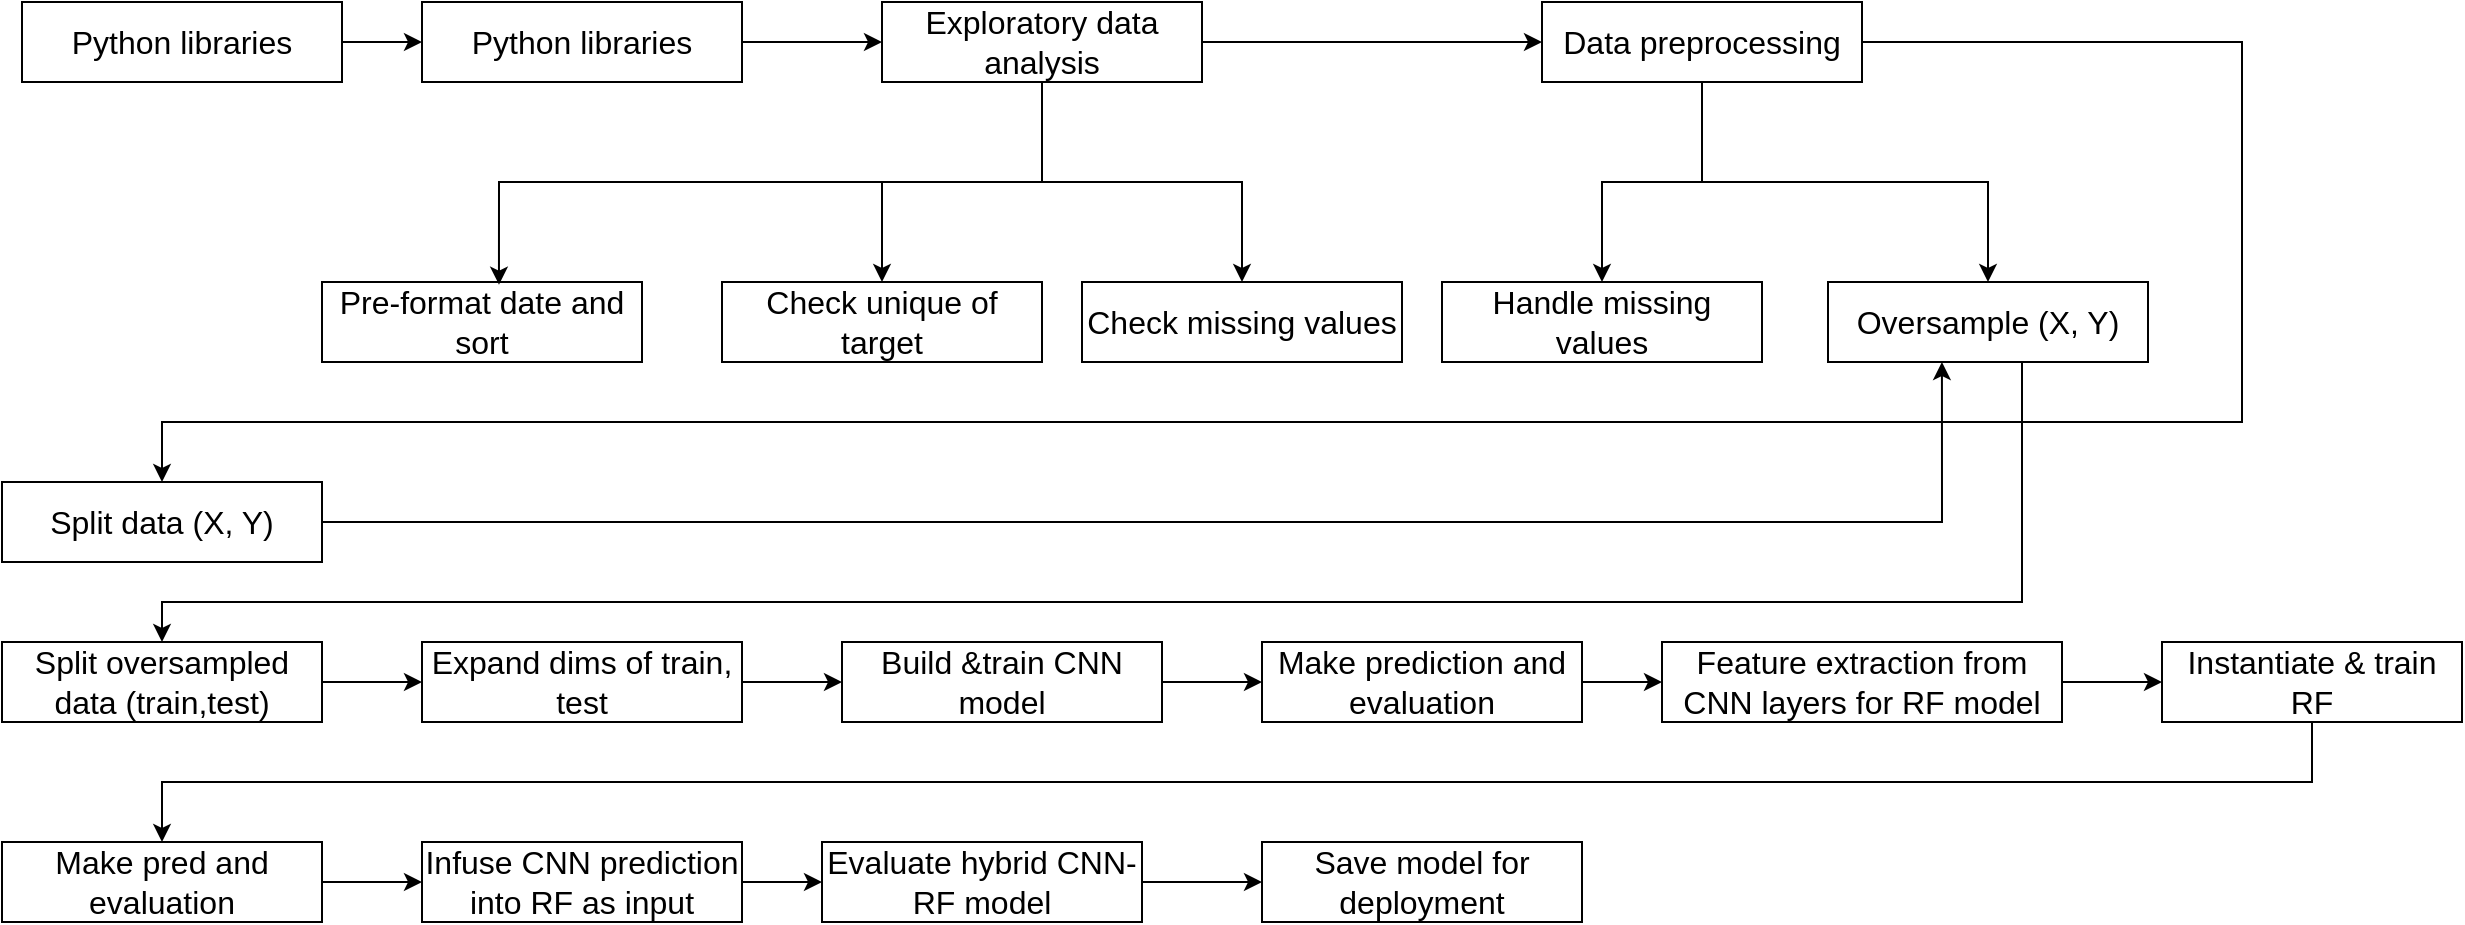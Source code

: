 <mxfile version="22.0.8" type="github" pages="2">
  <diagram name="Page-1" id="74b105a0-9070-1c63-61bc-23e55f88626e">
    <mxGraphModel dx="832" dy="507" grid="1" gridSize="10" guides="1" tooltips="1" connect="1" arrows="1" fold="1" page="1" pageScale="1.5" pageWidth="1654" pageHeight="1169" background="none" math="0" shadow="0">
      <root>
        <mxCell id="0" style=";html=1;" />
        <mxCell id="1" style=";html=1;" parent="0" />
        <mxCell id="ezQpKwWz8Qu0smY6V-m6-9" style="edgeStyle=orthogonalEdgeStyle;rounded=0;orthogonalLoop=1;jettySize=auto;html=1;entryX=0;entryY=0.5;entryDx=0;entryDy=0;" parent="1" source="ezQpKwWz8Qu0smY6V-m6-4" target="ezQpKwWz8Qu0smY6V-m6-8" edge="1">
          <mxGeometry relative="1" as="geometry" />
        </mxCell>
        <mxCell id="ezQpKwWz8Qu0smY6V-m6-4" value="&lt;font style=&quot;font-size: 16px;&quot;&gt;Python libraries&lt;/font&gt;" style="rounded=0;whiteSpace=wrap;html=1;" parent="1" vertex="1">
          <mxGeometry x="100" y="100" width="160" height="40" as="geometry" />
        </mxCell>
        <mxCell id="ezQpKwWz8Qu0smY6V-m6-11" style="edgeStyle=orthogonalEdgeStyle;rounded=0;orthogonalLoop=1;jettySize=auto;html=1;entryX=0;entryY=0.5;entryDx=0;entryDy=0;" parent="1" source="ezQpKwWz8Qu0smY6V-m6-8" target="ezQpKwWz8Qu0smY6V-m6-10" edge="1">
          <mxGeometry relative="1" as="geometry" />
        </mxCell>
        <mxCell id="ezQpKwWz8Qu0smY6V-m6-8" value="&lt;font style=&quot;font-size: 16px;&quot;&gt;Python libraries&lt;/font&gt;" style="rounded=0;whiteSpace=wrap;html=1;" parent="1" vertex="1">
          <mxGeometry x="300" y="100" width="160" height="40" as="geometry" />
        </mxCell>
        <mxCell id="ezQpKwWz8Qu0smY6V-m6-13" style="edgeStyle=orthogonalEdgeStyle;rounded=0;orthogonalLoop=1;jettySize=auto;html=1;entryX=0;entryY=0.5;entryDx=0;entryDy=0;" parent="1" source="ezQpKwWz8Qu0smY6V-m6-10" target="ezQpKwWz8Qu0smY6V-m6-12" edge="1">
          <mxGeometry relative="1" as="geometry" />
        </mxCell>
        <mxCell id="ezQpKwWz8Qu0smY6V-m6-37" style="edgeStyle=orthogonalEdgeStyle;rounded=0;orthogonalLoop=1;jettySize=auto;html=1;entryX=0.5;entryY=0;entryDx=0;entryDy=0;" parent="1" source="ezQpKwWz8Qu0smY6V-m6-10" target="ezQpKwWz8Qu0smY6V-m6-20" edge="1">
          <mxGeometry relative="1" as="geometry" />
        </mxCell>
        <mxCell id="ezQpKwWz8Qu0smY6V-m6-38" style="edgeStyle=orthogonalEdgeStyle;rounded=0;orthogonalLoop=1;jettySize=auto;html=1;exitX=0.5;exitY=1;exitDx=0;exitDy=0;" parent="1" source="ezQpKwWz8Qu0smY6V-m6-10" target="ezQpKwWz8Qu0smY6V-m6-21" edge="1">
          <mxGeometry relative="1" as="geometry" />
        </mxCell>
        <mxCell id="ezQpKwWz8Qu0smY6V-m6-10" value="&lt;font style=&quot;font-size: 16px;&quot;&gt;Exploratory data analysis&lt;/font&gt;" style="rounded=0;whiteSpace=wrap;html=1;" parent="1" vertex="1">
          <mxGeometry x="530" y="100" width="160" height="40" as="geometry" />
        </mxCell>
        <mxCell id="ezQpKwWz8Qu0smY6V-m6-30" value="" style="edgeStyle=orthogonalEdgeStyle;rounded=0;orthogonalLoop=1;jettySize=auto;html=1;" parent="1" source="ezQpKwWz8Qu0smY6V-m6-12" target="ezQpKwWz8Qu0smY6V-m6-14" edge="1">
          <mxGeometry relative="1" as="geometry" />
        </mxCell>
        <mxCell id="ezQpKwWz8Qu0smY6V-m6-35" style="edgeStyle=orthogonalEdgeStyle;rounded=0;orthogonalLoop=1;jettySize=auto;html=1;exitX=0.5;exitY=1;exitDx=0;exitDy=0;" parent="1" source="ezQpKwWz8Qu0smY6V-m6-12" target="ezQpKwWz8Qu0smY6V-m6-15" edge="1">
          <mxGeometry relative="1" as="geometry" />
        </mxCell>
        <mxCell id="ezQpKwWz8Qu0smY6V-m6-55" style="edgeStyle=orthogonalEdgeStyle;rounded=0;orthogonalLoop=1;jettySize=auto;html=1;entryX=0.5;entryY=0;entryDx=0;entryDy=0;" parent="1" source="ezQpKwWz8Qu0smY6V-m6-12" target="ezQpKwWz8Qu0smY6V-m6-40" edge="1">
          <mxGeometry relative="1" as="geometry">
            <Array as="points">
              <mxPoint x="1210" y="120" />
              <mxPoint x="1210" y="310" />
              <mxPoint x="170" y="310" />
            </Array>
          </mxGeometry>
        </mxCell>
        <mxCell id="ezQpKwWz8Qu0smY6V-m6-12" value="&lt;font style=&quot;font-size: 16px;&quot;&gt;Data preprocessing&lt;/font&gt;" style="rounded=0;whiteSpace=wrap;html=1;" parent="1" vertex="1">
          <mxGeometry x="860" y="100" width="160" height="40" as="geometry" />
        </mxCell>
        <mxCell id="ezQpKwWz8Qu0smY6V-m6-14" value="&lt;font style=&quot;font-size: 16px;&quot;&gt;Handle missing values&lt;/font&gt;" style="rounded=0;whiteSpace=wrap;html=1;" parent="1" vertex="1">
          <mxGeometry x="810" y="240" width="160" height="40" as="geometry" />
        </mxCell>
        <mxCell id="ezQpKwWz8Qu0smY6V-m6-56" style="edgeStyle=orthogonalEdgeStyle;rounded=0;orthogonalLoop=1;jettySize=auto;html=1;" parent="1" source="ezQpKwWz8Qu0smY6V-m6-15" target="ezQpKwWz8Qu0smY6V-m6-41" edge="1">
          <mxGeometry relative="1" as="geometry">
            <Array as="points">
              <mxPoint x="1100" y="400" />
              <mxPoint x="170" y="400" />
            </Array>
          </mxGeometry>
        </mxCell>
        <mxCell id="ezQpKwWz8Qu0smY6V-m6-15" value="&lt;font style=&quot;font-size: 16px;&quot;&gt;Oversample (X, Y)&lt;/font&gt;" style="rounded=0;whiteSpace=wrap;html=1;" parent="1" vertex="1">
          <mxGeometry x="1003" y="240" width="160" height="40" as="geometry" />
        </mxCell>
        <mxCell id="ezQpKwWz8Qu0smY6V-m6-19" value="&lt;span style=&quot;font-size: 16px;&quot;&gt;Pre-format date and sort&lt;/span&gt;" style="rounded=0;whiteSpace=wrap;html=1;" parent="1" vertex="1">
          <mxGeometry x="250" y="240" width="160" height="40" as="geometry" />
        </mxCell>
        <mxCell id="ezQpKwWz8Qu0smY6V-m6-20" value="&lt;span style=&quot;font-size: 16px;&quot;&gt;Check unique of target&lt;/span&gt;" style="rounded=0;whiteSpace=wrap;html=1;" parent="1" vertex="1">
          <mxGeometry x="450" y="240" width="160" height="40" as="geometry" />
        </mxCell>
        <mxCell id="ezQpKwWz8Qu0smY6V-m6-21" value="&lt;span style=&quot;font-size: 16px;&quot;&gt;Check missing values&lt;/span&gt;" style="rounded=0;whiteSpace=wrap;html=1;" parent="1" vertex="1">
          <mxGeometry x="630" y="240" width="160" height="40" as="geometry" />
        </mxCell>
        <mxCell id="ezQpKwWz8Qu0smY6V-m6-39" style="edgeStyle=orthogonalEdgeStyle;rounded=0;orthogonalLoop=1;jettySize=auto;html=1;exitX=0.5;exitY=1;exitDx=0;exitDy=0;entryX=0.553;entryY=0.033;entryDx=0;entryDy=0;entryPerimeter=0;" parent="1" source="ezQpKwWz8Qu0smY6V-m6-10" target="ezQpKwWz8Qu0smY6V-m6-19" edge="1">
          <mxGeometry relative="1" as="geometry" />
        </mxCell>
        <mxCell id="ezQpKwWz8Qu0smY6V-m6-40" value="&lt;span style=&quot;font-size: 16px;&quot;&gt;Split data (X, Y)&lt;/span&gt;" style="rounded=0;whiteSpace=wrap;html=1;" parent="1" vertex="1">
          <mxGeometry x="90" y="340" width="160" height="40" as="geometry" />
        </mxCell>
        <mxCell id="ezQpKwWz8Qu0smY6V-m6-58" style="edgeStyle=orthogonalEdgeStyle;rounded=0;orthogonalLoop=1;jettySize=auto;html=1;entryX=0;entryY=0.5;entryDx=0;entryDy=0;" parent="1" source="ezQpKwWz8Qu0smY6V-m6-41" target="ezQpKwWz8Qu0smY6V-m6-42" edge="1">
          <mxGeometry relative="1" as="geometry" />
        </mxCell>
        <mxCell id="ezQpKwWz8Qu0smY6V-m6-41" value="&lt;span style=&quot;font-size: 16px;&quot;&gt;Split oversampled data (train,test)&lt;/span&gt;" style="rounded=0;whiteSpace=wrap;html=1;" parent="1" vertex="1">
          <mxGeometry x="90" y="420" width="160" height="40" as="geometry" />
        </mxCell>
        <mxCell id="ezQpKwWz8Qu0smY6V-m6-60" value="" style="edgeStyle=orthogonalEdgeStyle;rounded=0;orthogonalLoop=1;jettySize=auto;html=1;" parent="1" source="ezQpKwWz8Qu0smY6V-m6-42" target="ezQpKwWz8Qu0smY6V-m6-43" edge="1">
          <mxGeometry relative="1" as="geometry" />
        </mxCell>
        <mxCell id="ezQpKwWz8Qu0smY6V-m6-42" value="&lt;span style=&quot;font-size: 16px;&quot;&gt;Expand dims of train, test&lt;/span&gt;" style="rounded=0;whiteSpace=wrap;html=1;" parent="1" vertex="1">
          <mxGeometry x="300" y="420" width="160" height="40" as="geometry" />
        </mxCell>
        <mxCell id="ezQpKwWz8Qu0smY6V-m6-61" value="" style="edgeStyle=orthogonalEdgeStyle;rounded=0;orthogonalLoop=1;jettySize=auto;html=1;" parent="1" source="ezQpKwWz8Qu0smY6V-m6-43" target="ezQpKwWz8Qu0smY6V-m6-44" edge="1">
          <mxGeometry relative="1" as="geometry" />
        </mxCell>
        <mxCell id="ezQpKwWz8Qu0smY6V-m6-43" value="&lt;span style=&quot;font-size: 16px;&quot;&gt;Build &amp;amp;train CNN model&lt;/span&gt;" style="rounded=0;whiteSpace=wrap;html=1;" parent="1" vertex="1">
          <mxGeometry x="510" y="420" width="160" height="40" as="geometry" />
        </mxCell>
        <mxCell id="ezQpKwWz8Qu0smY6V-m6-62" value="" style="edgeStyle=orthogonalEdgeStyle;rounded=0;orthogonalLoop=1;jettySize=auto;html=1;" parent="1" source="ezQpKwWz8Qu0smY6V-m6-44" target="ezQpKwWz8Qu0smY6V-m6-45" edge="1">
          <mxGeometry relative="1" as="geometry" />
        </mxCell>
        <mxCell id="ezQpKwWz8Qu0smY6V-m6-44" value="&lt;span style=&quot;font-size: 16px;&quot;&gt;Make prediction and evaluation&lt;/span&gt;" style="rounded=0;whiteSpace=wrap;html=1;" parent="1" vertex="1">
          <mxGeometry x="720" y="420" width="160" height="40" as="geometry" />
        </mxCell>
        <mxCell id="ezQpKwWz8Qu0smY6V-m6-63" style="edgeStyle=orthogonalEdgeStyle;rounded=0;orthogonalLoop=1;jettySize=auto;html=1;entryX=0.5;entryY=0;entryDx=0;entryDy=0;exitX=0.5;exitY=1;exitDx=0;exitDy=0;" parent="1" source="ezQpKwWz8Qu0smY6V-m6-46" target="ezQpKwWz8Qu0smY6V-m6-47" edge="1">
          <mxGeometry relative="1" as="geometry">
            <Array as="points">
              <mxPoint x="1245" y="490" />
              <mxPoint x="170" y="490" />
            </Array>
          </mxGeometry>
        </mxCell>
        <mxCell id="ezQpKwWz8Qu0smY6V-m6-68" value="" style="edgeStyle=orthogonalEdgeStyle;rounded=0;orthogonalLoop=1;jettySize=auto;html=1;" parent="1" source="ezQpKwWz8Qu0smY6V-m6-45" target="ezQpKwWz8Qu0smY6V-m6-46" edge="1">
          <mxGeometry relative="1" as="geometry" />
        </mxCell>
        <mxCell id="ezQpKwWz8Qu0smY6V-m6-45" value="&lt;span style=&quot;font-size: 16px;&quot;&gt;Feature extraction from CNN layers for RF model&lt;/span&gt;" style="rounded=0;whiteSpace=wrap;html=1;" parent="1" vertex="1">
          <mxGeometry x="920" y="420" width="200" height="40" as="geometry" />
        </mxCell>
        <mxCell id="ezQpKwWz8Qu0smY6V-m6-46" value="&lt;span style=&quot;font-size: 16px;&quot;&gt;Instantiate &amp;amp; train RF&lt;/span&gt;" style="rounded=0;whiteSpace=wrap;html=1;" parent="1" vertex="1">
          <mxGeometry x="1170" y="420" width="150" height="40" as="geometry" />
        </mxCell>
        <mxCell id="ezQpKwWz8Qu0smY6V-m6-64" value="" style="edgeStyle=orthogonalEdgeStyle;rounded=0;orthogonalLoop=1;jettySize=auto;html=1;" parent="1" source="ezQpKwWz8Qu0smY6V-m6-47" target="ezQpKwWz8Qu0smY6V-m6-48" edge="1">
          <mxGeometry relative="1" as="geometry" />
        </mxCell>
        <mxCell id="ezQpKwWz8Qu0smY6V-m6-47" value="&lt;span style=&quot;font-size: 16px;&quot;&gt;Make pred and evaluation&lt;/span&gt;" style="rounded=0;whiteSpace=wrap;html=1;" parent="1" vertex="1">
          <mxGeometry x="90" y="520" width="160" height="40" as="geometry" />
        </mxCell>
        <mxCell id="ezQpKwWz8Qu0smY6V-m6-65" value="" style="edgeStyle=orthogonalEdgeStyle;rounded=0;orthogonalLoop=1;jettySize=auto;html=1;" parent="1" source="ezQpKwWz8Qu0smY6V-m6-48" target="ezQpKwWz8Qu0smY6V-m6-49" edge="1">
          <mxGeometry relative="1" as="geometry" />
        </mxCell>
        <mxCell id="ezQpKwWz8Qu0smY6V-m6-48" value="&lt;span style=&quot;font-size: 16px;&quot;&gt;Infuse CNN prediction into RF as input&lt;/span&gt;" style="rounded=0;whiteSpace=wrap;html=1;" parent="1" vertex="1">
          <mxGeometry x="300" y="520" width="160" height="40" as="geometry" />
        </mxCell>
        <mxCell id="ezQpKwWz8Qu0smY6V-m6-66" value="" style="edgeStyle=orthogonalEdgeStyle;rounded=0;orthogonalLoop=1;jettySize=auto;html=1;" parent="1" source="ezQpKwWz8Qu0smY6V-m6-49" target="ezQpKwWz8Qu0smY6V-m6-50" edge="1">
          <mxGeometry relative="1" as="geometry" />
        </mxCell>
        <mxCell id="ezQpKwWz8Qu0smY6V-m6-49" value="&lt;span style=&quot;font-size: 16px;&quot;&gt;Evaluate hybrid CNN-RF model&lt;/span&gt;" style="rounded=0;whiteSpace=wrap;html=1;" parent="1" vertex="1">
          <mxGeometry x="500" y="520" width="160" height="40" as="geometry" />
        </mxCell>
        <mxCell id="ezQpKwWz8Qu0smY6V-m6-50" value="&lt;span style=&quot;font-size: 16px;&quot;&gt;Save model for deployment&lt;/span&gt;" style="rounded=0;whiteSpace=wrap;html=1;" parent="1" vertex="1">
          <mxGeometry x="720" y="520" width="160" height="40" as="geometry" />
        </mxCell>
        <mxCell id="ezQpKwWz8Qu0smY6V-m6-54" style="edgeStyle=orthogonalEdgeStyle;rounded=0;orthogonalLoop=1;jettySize=auto;html=1;entryX=0.356;entryY=1;entryDx=0;entryDy=0;entryPerimeter=0;" parent="1" source="ezQpKwWz8Qu0smY6V-m6-40" target="ezQpKwWz8Qu0smY6V-m6-15" edge="1">
          <mxGeometry relative="1" as="geometry" />
        </mxCell>
      </root>
    </mxGraphModel>
  </diagram>
  <diagram id="duwe8utRjX5pr_nPRdWv" name="Page-2">
    <mxGraphModel dx="832" dy="507" grid="1" gridSize="10" guides="1" tooltips="1" connect="1" arrows="1" fold="1" page="1" pageScale="1" pageWidth="1654" pageHeight="1169" math="0" shadow="0">
      <root>
        <mxCell id="0" />
        <mxCell id="1" parent="0" />
        <mxCell id="RWdVaoSDPrCecyL-yo3--31" value="" style="edgeStyle=orthogonalEdgeStyle;rounded=0;orthogonalLoop=1;jettySize=auto;html=1;arcSize=17;shadow=0;strokeWidth=2;" parent="1" source="RWdVaoSDPrCecyL-yo3--1" target="RWdVaoSDPrCecyL-yo3--2" edge="1">
          <mxGeometry relative="1" as="geometry" />
        </mxCell>
        <mxCell id="RWdVaoSDPrCecyL-yo3--1" value="&lt;font style=&quot;font-size: 16px;&quot;&gt;Python libraries&lt;/font&gt;" style="rounded=0;whiteSpace=wrap;html=1;arcSize=17;shadow=0;strokeWidth=2;" parent="1" vertex="1">
          <mxGeometry x="100" y="100" width="160" height="40" as="geometry" />
        </mxCell>
        <mxCell id="RWdVaoSDPrCecyL-yo3--25" value="" style="edgeStyle=orthogonalEdgeStyle;rounded=0;orthogonalLoop=1;jettySize=auto;html=1;arcSize=17;shadow=0;strokeWidth=2;" parent="1" source="RWdVaoSDPrCecyL-yo3--2" target="RWdVaoSDPrCecyL-yo3--3" edge="1">
          <mxGeometry relative="1" as="geometry" />
        </mxCell>
        <mxCell id="RWdVaoSDPrCecyL-yo3--2" value="&lt;font style=&quot;font-size: 16px;&quot;&gt;Read in datruel&lt;/font&gt;" style="rounded=0;whiteSpace=wrap;html=1;arcSize=17;shadow=0;strokeWidth=2;" parent="1" vertex="1">
          <mxGeometry x="100" y="190" width="160" height="40" as="geometry" />
        </mxCell>
        <mxCell id="RWdVaoSDPrCecyL-yo3--20" style="edgeStyle=orthogonalEdgeStyle;rounded=0;orthogonalLoop=1;jettySize=auto;html=1;entryX=0;entryY=0.75;entryDx=0;entryDy=0;arcSize=17;shadow=0;strokeWidth=2;" parent="1" source="RWdVaoSDPrCecyL-yo3--3" target="RWdVaoSDPrCecyL-yo3--19" edge="1">
          <mxGeometry relative="1" as="geometry" />
        </mxCell>
        <mxCell id="RWdVaoSDPrCecyL-yo3--23" style="edgeStyle=orthogonalEdgeStyle;rounded=0;orthogonalLoop=1;jettySize=auto;html=1;exitX=1;exitY=0.5;exitDx=0;exitDy=0;entryX=0;entryY=0.75;entryDx=0;entryDy=0;arcSize=17;shadow=0;strokeWidth=2;" parent="1" source="RWdVaoSDPrCecyL-yo3--3" target="RWdVaoSDPrCecyL-yo3--22" edge="1">
          <mxGeometry relative="1" as="geometry" />
        </mxCell>
        <mxCell id="RWdVaoSDPrCecyL-yo3--26" value="" style="edgeStyle=orthogonalEdgeStyle;rounded=0;orthogonalLoop=1;jettySize=auto;html=1;arcSize=17;shadow=0;strokeWidth=2;" parent="1" source="RWdVaoSDPrCecyL-yo3--3" target="RWdVaoSDPrCecyL-yo3--4" edge="1">
          <mxGeometry relative="1" as="geometry" />
        </mxCell>
        <mxCell id="RWdVaoSDPrCecyL-yo3--3" value="&lt;font style=&quot;font-size: 16px;&quot;&gt;Exploratory data analysis&lt;/font&gt;" style="rounded=0;whiteSpace=wrap;html=1;arcSize=17;shadow=0;strokeWidth=2;" parent="1" vertex="1">
          <mxGeometry x="100" y="290" width="160" height="40" as="geometry" />
        </mxCell>
        <mxCell id="RWdVaoSDPrCecyL-yo3--15" style="edgeStyle=orthogonalEdgeStyle;rounded=0;orthogonalLoop=1;jettySize=auto;html=1;entryX=0;entryY=0.5;entryDx=0;entryDy=0;arcSize=17;shadow=0;strokeWidth=2;" parent="1" source="RWdVaoSDPrCecyL-yo3--4" target="RWdVaoSDPrCecyL-yo3--13" edge="1">
          <mxGeometry relative="1" as="geometry" />
        </mxCell>
        <mxCell id="RWdVaoSDPrCecyL-yo3--17" style="edgeStyle=orthogonalEdgeStyle;rounded=0;orthogonalLoop=1;jettySize=auto;html=1;exitX=1;exitY=0.5;exitDx=0;exitDy=0;entryX=0;entryY=0.5;entryDx=0;entryDy=0;arcSize=17;shadow=0;strokeWidth=2;" parent="1" source="RWdVaoSDPrCecyL-yo3--4" target="RWdVaoSDPrCecyL-yo3--16" edge="1">
          <mxGeometry relative="1" as="geometry" />
        </mxCell>
        <mxCell id="RWdVaoSDPrCecyL-yo3--27" value="" style="edgeStyle=orthogonalEdgeStyle;rounded=0;orthogonalLoop=1;jettySize=auto;html=1;arcSize=17;shadow=0;strokeWidth=2;" parent="1" source="RWdVaoSDPrCecyL-yo3--4" target="RWdVaoSDPrCecyL-yo3--5" edge="1">
          <mxGeometry relative="1" as="geometry" />
        </mxCell>
        <mxCell id="RWdVaoSDPrCecyL-yo3--4" value="&lt;font style=&quot;font-size: 16px;&quot;&gt;Data preprocessing&lt;/font&gt;" style="rounded=0;whiteSpace=wrap;html=1;arcSize=17;shadow=0;strokeWidth=2;" parent="1" vertex="1">
          <mxGeometry x="100" y="390" width="160" height="40" as="geometry" />
        </mxCell>
        <mxCell id="RWdVaoSDPrCecyL-yo3--28" value="" style="edgeStyle=orthogonalEdgeStyle;rounded=0;orthogonalLoop=1;jettySize=auto;html=1;arcSize=17;shadow=0;strokeWidth=2;" parent="1" source="RWdVaoSDPrCecyL-yo3--5" target="RWdVaoSDPrCecyL-yo3--6" edge="1">
          <mxGeometry relative="1" as="geometry" />
        </mxCell>
        <mxCell id="RWdVaoSDPrCecyL-yo3--5" value="&lt;font style=&quot;font-size: 16px;&quot;&gt;Split data into (train, test, valid)&lt;/font&gt;" style="rounded=0;whiteSpace=wrap;html=1;arcSize=17;shadow=0;strokeWidth=2;" parent="1" vertex="1">
          <mxGeometry x="100" y="500" width="160" height="40" as="geometry" />
        </mxCell>
        <mxCell id="RWdVaoSDPrCecyL-yo3--29" value="" style="edgeStyle=orthogonalEdgeStyle;rounded=0;orthogonalLoop=1;jettySize=auto;html=1;arcSize=17;shadow=0;strokeWidth=2;" parent="1" source="RWdVaoSDPrCecyL-yo3--6" target="RWdVaoSDPrCecyL-yo3--9" edge="1">
          <mxGeometry relative="1" as="geometry" />
        </mxCell>
        <mxCell id="RWdVaoSDPrCecyL-yo3--6" value="&lt;font style=&quot;font-size: 16px;&quot;&gt;Build function (baseline model metrics)&lt;/font&gt;" style="rounded=0;whiteSpace=wrap;html=1;arcSize=17;shadow=0;strokeWidth=2;" parent="1" vertex="1">
          <mxGeometry x="100" y="600" width="160" height="70" as="geometry" />
        </mxCell>
        <mxCell id="RWdVaoSDPrCecyL-yo3--30" value="" style="edgeStyle=orthogonalEdgeStyle;rounded=0;orthogonalLoop=1;jettySize=auto;html=1;arcSize=17;shadow=0;strokeWidth=2;" parent="1" source="RWdVaoSDPrCecyL-yo3--9" target="RWdVaoSDPrCecyL-yo3--10" edge="1">
          <mxGeometry relative="1" as="geometry" />
        </mxCell>
        <mxCell id="RWdVaoSDPrCecyL-yo3--9" value="&lt;font style=&quot;font-size: 16px;&quot;&gt;Set initial bias &amp;amp; calculate class wight&lt;/font&gt;" style="rounded=0;whiteSpace=wrap;html=1;arcSize=17;shadow=0;strokeWidth=2;" parent="1" vertex="1">
          <mxGeometry x="100" y="750" width="160" height="40" as="geometry" />
        </mxCell>
        <mxCell id="RWdVaoSDPrCecyL-yo3--12" value="" style="edgeStyle=orthogonalEdgeStyle;rounded=0;orthogonalLoop=1;jettySize=auto;html=1;arcSize=17;shadow=0;strokeWidth=2;" parent="1" source="RWdVaoSDPrCecyL-yo3--10" target="RWdVaoSDPrCecyL-yo3--11" edge="1">
          <mxGeometry relative="1" as="geometry" />
        </mxCell>
        <mxCell id="RWdVaoSDPrCecyL-yo3--10" value="&lt;font style=&quot;font-size: 16px;&quot;&gt;Train model auth class weight&lt;/font&gt;" style="rounded=0;whiteSpace=wrap;html=1;arcSize=17;shadow=0;strokeWidth=2;" parent="1" vertex="1">
          <mxGeometry x="100" y="850" width="160" height="40" as="geometry" />
        </mxCell>
        <mxCell id="RWdVaoSDPrCecyL-yo3--18" style="edgeStyle=orthogonalEdgeStyle;rounded=0;orthogonalLoop=1;jettySize=auto;html=1;arcSize=17;shadow=0;strokeWidth=2;entryX=0.563;entryY=1;entryDx=0;entryDy=0;entryPerimeter=0;" parent="1" source="RWdVaoSDPrCecyL-yo3--11" edge="1" target="RWdVaoSDPrCecyL-yo3--16">
          <mxGeometry relative="1" as="geometry">
            <mxPoint x="440" y="480" as="targetPoint" />
          </mxGeometry>
        </mxCell>
        <mxCell id="RWdVaoSDPrCecyL-yo3--11" value="&lt;font style=&quot;font-size: 16px;&quot;&gt;Make prediction &amp;amp; plot metrics results&lt;/font&gt;" style="rounded=0;whiteSpace=wrap;html=1;arcSize=17;shadow=0;strokeWidth=2;" parent="1" vertex="1">
          <mxGeometry x="360" y="850" width="160" height="40" as="geometry" />
        </mxCell>
        <mxCell id="RWdVaoSDPrCecyL-yo3--13" value="&lt;font style=&quot;font-size: 16px;&quot;&gt;Fill in Nan.&lt;/font&gt;" style="rounded=0;whiteSpace=wrap;html=1;arcSize=17;shadow=0;strokeWidth=2;" parent="1" vertex="1">
          <mxGeometry x="350" y="370" width="160" height="40" as="geometry" />
        </mxCell>
        <mxCell id="RWdVaoSDPrCecyL-yo3--41" style="edgeStyle=orthogonalEdgeStyle;rounded=0;orthogonalLoop=1;jettySize=auto;html=1;entryX=0;entryY=0.5;entryDx=0;entryDy=0;arcSize=17;shadow=0;strokeWidth=2;" parent="1" source="RWdVaoSDPrCecyL-yo3--16" target="RWdVaoSDPrCecyL-yo3--32" edge="1">
          <mxGeometry relative="1" as="geometry" />
        </mxCell>
        <mxCell id="RWdVaoSDPrCecyL-yo3--16" value="&lt;font style=&quot;font-size: 16px;&quot;&gt;Oversample minority class&lt;/font&gt;" style="rounded=0;whiteSpace=wrap;html=1;arcSize=17;shadow=0;strokeWidth=2;" parent="1" vertex="1">
          <mxGeometry x="350" y="460" width="160" height="40" as="geometry" />
        </mxCell>
        <mxCell id="RWdVaoSDPrCecyL-yo3--19" value="&lt;span style=&quot;font-size: 16px;&quot;&gt;Make data info, missing babies&lt;br&gt;&lt;/span&gt;" style="rounded=0;whiteSpace=wrap;html=1;arcSize=17;shadow=0;strokeWidth=2;" parent="1" vertex="1">
          <mxGeometry x="350" y="220" width="160" height="40" as="geometry" />
        </mxCell>
        <mxCell id="RWdVaoSDPrCecyL-yo3--22" value="&lt;span style=&quot;font-size: 16px;&quot;&gt;Format data &amp;amp; sort&amp;nbsp;&lt;br&gt;&lt;/span&gt;" style="rounded=0;whiteSpace=wrap;html=1;arcSize=17;shadow=0;strokeWidth=2;" parent="1" vertex="1">
          <mxGeometry x="350" y="320" width="160" height="40" as="geometry" />
        </mxCell>
        <mxCell id="RWdVaoSDPrCecyL-yo3--37" value="" style="edgeStyle=orthogonalEdgeStyle;rounded=0;orthogonalLoop=1;jettySize=auto;html=1;arcSize=17;shadow=0;strokeWidth=2;" parent="1" source="RWdVaoSDPrCecyL-yo3--32" target="RWdVaoSDPrCecyL-yo3--33" edge="1">
          <mxGeometry relative="1" as="geometry" />
        </mxCell>
        <mxCell id="RWdVaoSDPrCecyL-yo3--32" value="&lt;span style=&quot;font-size: 16px;&quot;&gt;oversampled data train model with 100 epochs&lt;/span&gt;" style="rounded=0;whiteSpace=wrap;html=1;arcSize=17;shadow=0;strokeWidth=2;" parent="1" vertex="1">
          <mxGeometry x="650" y="100" width="180" height="40" as="geometry" />
        </mxCell>
        <mxCell id="RWdVaoSDPrCecyL-yo3--38" value="" style="edgeStyle=orthogonalEdgeStyle;rounded=0;orthogonalLoop=1;jettySize=auto;html=1;arcSize=17;shadow=0;strokeWidth=2;" parent="1" source="RWdVaoSDPrCecyL-yo3--33" target="RWdVaoSDPrCecyL-yo3--34" edge="1">
          <mxGeometry relative="1" as="geometry" />
        </mxCell>
        <mxCell id="RWdVaoSDPrCecyL-yo3--33" value="&lt;span style=&quot;font-size: 16px;&quot;&gt;Make predictions &amp;amp; plot metrics result&lt;/span&gt;" style="rounded=0;whiteSpace=wrap;html=1;arcSize=17;shadow=0;strokeWidth=2;" parent="1" vertex="1">
          <mxGeometry x="660" y="200" width="160" height="40" as="geometry" />
        </mxCell>
        <mxCell id="RWdVaoSDPrCecyL-yo3--39" value="" style="edgeStyle=orthogonalEdgeStyle;rounded=0;orthogonalLoop=1;jettySize=auto;html=1;arcSize=17;shadow=0;strokeWidth=2;" parent="1" source="RWdVaoSDPrCecyL-yo3--34" target="RWdVaoSDPrCecyL-yo3--35" edge="1">
          <mxGeometry relative="1" as="geometry" />
        </mxCell>
        <mxCell id="RWdVaoSDPrCecyL-yo3--34" value="&lt;span style=&quot;font-size: 16px;&quot;&gt;Re-train model with 1000 epochs&lt;/span&gt;" style="rounded=0;whiteSpace=wrap;html=1;arcSize=17;shadow=0;strokeWidth=2;" parent="1" vertex="1">
          <mxGeometry x="660" y="300" width="160" height="40" as="geometry" />
        </mxCell>
        <mxCell id="RWdVaoSDPrCecyL-yo3--40" value="" style="edgeStyle=orthogonalEdgeStyle;rounded=0;orthogonalLoop=1;jettySize=auto;html=1;arcSize=17;shadow=0;strokeWidth=2;" parent="1" source="RWdVaoSDPrCecyL-yo3--35" target="RWdVaoSDPrCecyL-yo3--36" edge="1">
          <mxGeometry relative="1" as="geometry" />
        </mxCell>
        <mxCell id="RWdVaoSDPrCecyL-yo3--35" value="&lt;span style=&quot;font-size: 16px;&quot;&gt;Make prediction &amp;amp; plot metrics results&lt;/span&gt;" style="rounded=0;whiteSpace=wrap;html=1;arcSize=17;shadow=0;strokeWidth=2;" parent="1" vertex="1">
          <mxGeometry x="660" y="430" width="160" height="40" as="geometry" />
        </mxCell>
        <mxCell id="RWdVaoSDPrCecyL-yo3--36" value="&lt;span style=&quot;font-size: 16px;&quot;&gt;Save model for deployment&lt;/span&gt;" style="rounded=0;whiteSpace=wrap;html=1;arcSize=17;shadow=0;strokeWidth=2;" parent="1" vertex="1">
          <mxGeometry x="660" y="530" width="160" height="40" as="geometry" />
        </mxCell>
      </root>
    </mxGraphModel>
  </diagram>
</mxfile>
